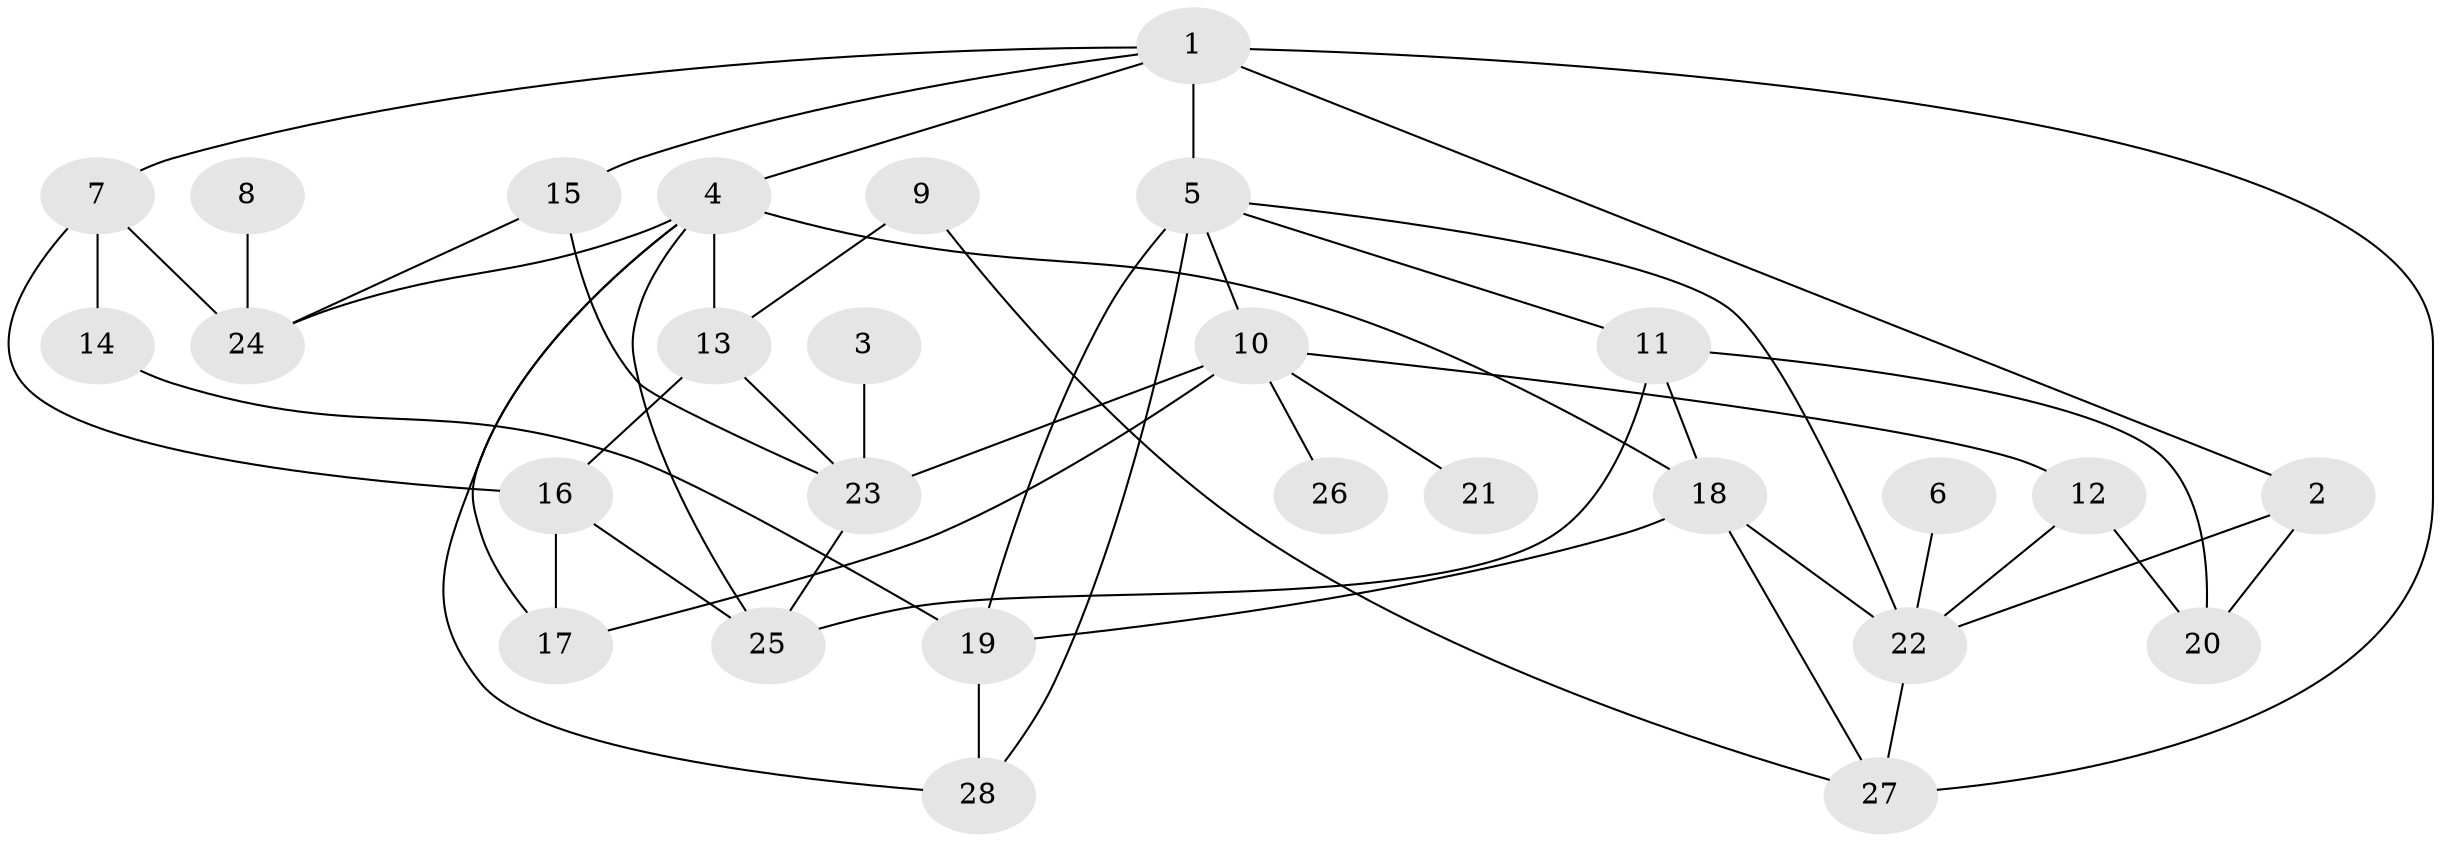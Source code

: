 // original degree distribution, {7: 0.014492753623188406, 8: 0.014492753623188406, 3: 0.2898550724637681, 4: 0.10144927536231885, 5: 0.07246376811594203, 6: 0.028985507246376812, 1: 0.2028985507246377, 2: 0.2753623188405797}
// Generated by graph-tools (version 1.1) at 2025/36/03/04/25 23:36:10]
// undirected, 28 vertices, 50 edges
graph export_dot {
  node [color=gray90,style=filled];
  1;
  2;
  3;
  4;
  5;
  6;
  7;
  8;
  9;
  10;
  11;
  12;
  13;
  14;
  15;
  16;
  17;
  18;
  19;
  20;
  21;
  22;
  23;
  24;
  25;
  26;
  27;
  28;
  1 -- 2 [weight=1.0];
  1 -- 4 [weight=1.0];
  1 -- 5 [weight=2.0];
  1 -- 7 [weight=1.0];
  1 -- 15 [weight=1.0];
  1 -- 27 [weight=1.0];
  2 -- 20 [weight=1.0];
  2 -- 22 [weight=1.0];
  3 -- 23 [weight=2.0];
  4 -- 13 [weight=2.0];
  4 -- 17 [weight=1.0];
  4 -- 18 [weight=1.0];
  4 -- 24 [weight=1.0];
  4 -- 25 [weight=1.0];
  4 -- 28 [weight=1.0];
  5 -- 10 [weight=1.0];
  5 -- 11 [weight=1.0];
  5 -- 19 [weight=1.0];
  5 -- 22 [weight=1.0];
  5 -- 28 [weight=1.0];
  6 -- 22 [weight=1.0];
  7 -- 14 [weight=1.0];
  7 -- 16 [weight=1.0];
  7 -- 24 [weight=1.0];
  8 -- 24 [weight=1.0];
  9 -- 13 [weight=1.0];
  9 -- 27 [weight=1.0];
  10 -- 12 [weight=1.0];
  10 -- 17 [weight=2.0];
  10 -- 21 [weight=1.0];
  10 -- 23 [weight=1.0];
  10 -- 26 [weight=1.0];
  11 -- 18 [weight=1.0];
  11 -- 20 [weight=1.0];
  11 -- 25 [weight=1.0];
  12 -- 20 [weight=1.0];
  12 -- 22 [weight=1.0];
  13 -- 16 [weight=1.0];
  13 -- 23 [weight=1.0];
  14 -- 19 [weight=1.0];
  15 -- 23 [weight=1.0];
  15 -- 24 [weight=1.0];
  16 -- 17 [weight=2.0];
  16 -- 25 [weight=1.0];
  18 -- 19 [weight=1.0];
  18 -- 22 [weight=1.0];
  18 -- 27 [weight=1.0];
  19 -- 28 [weight=1.0];
  22 -- 27 [weight=1.0];
  23 -- 25 [weight=1.0];
}
